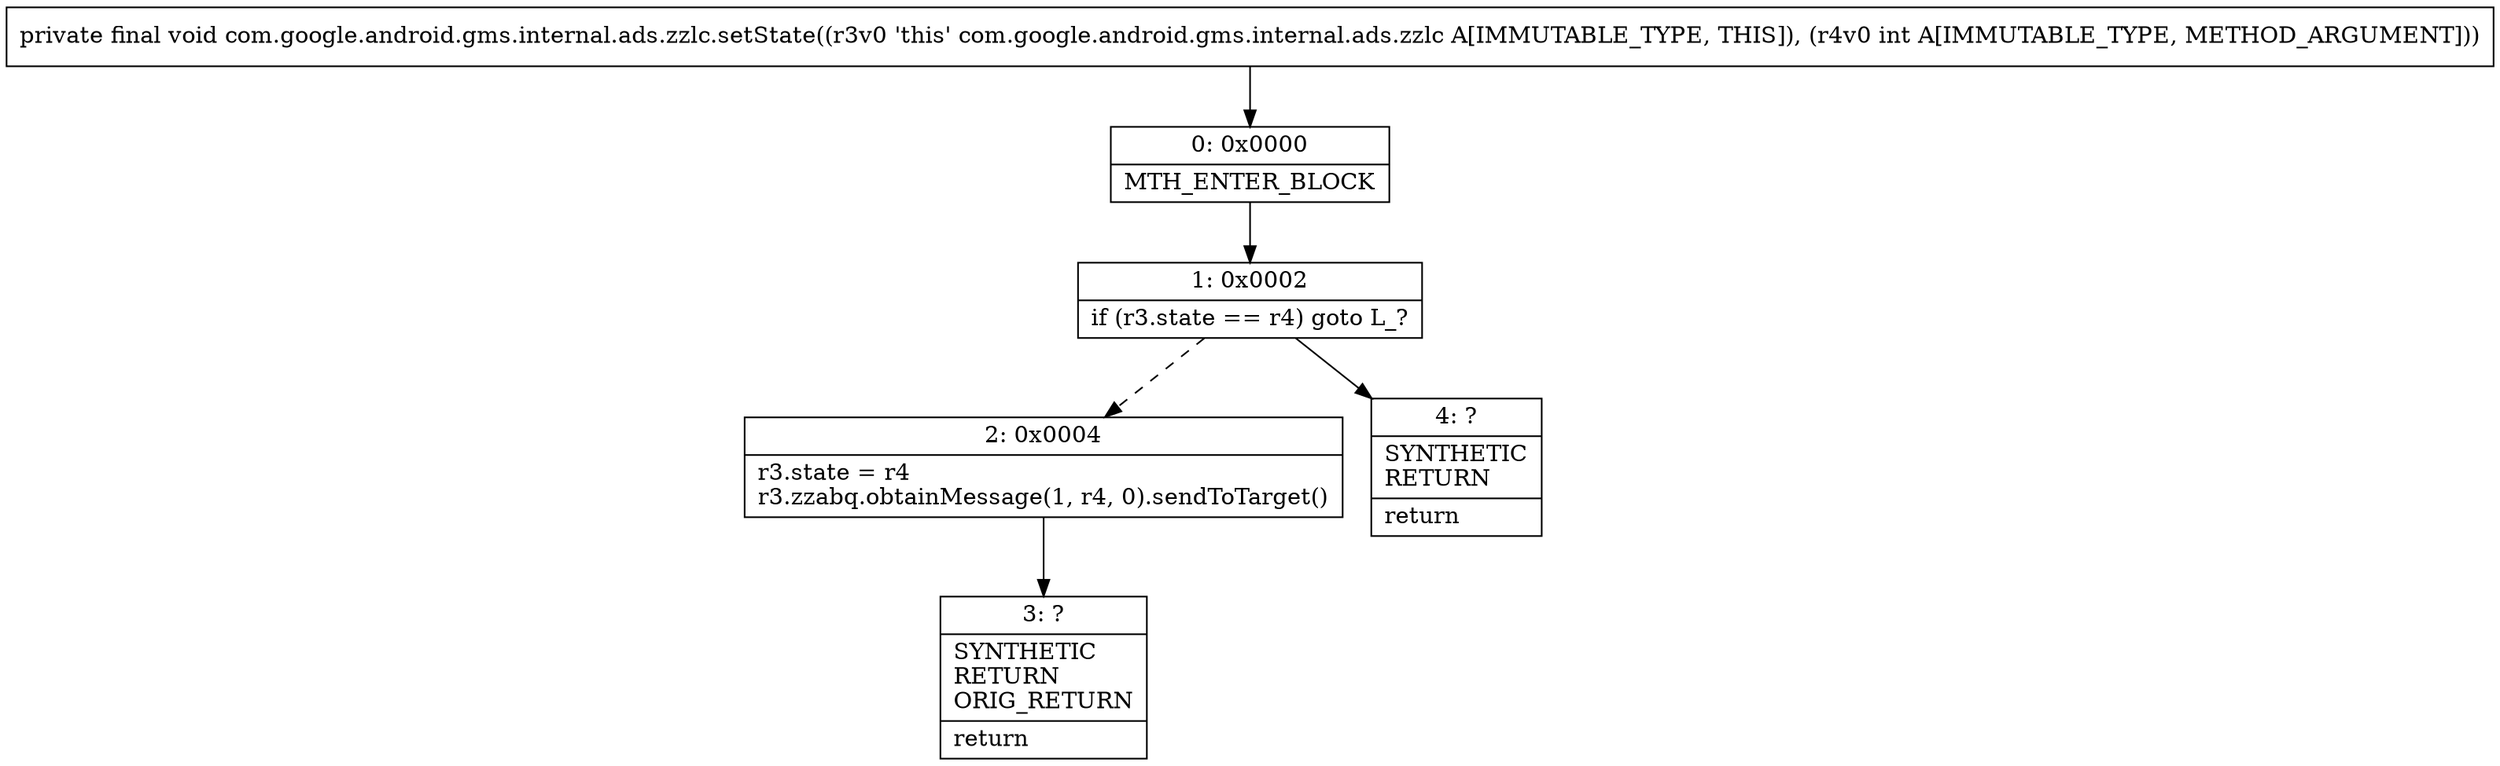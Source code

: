 digraph "CFG forcom.google.android.gms.internal.ads.zzlc.setState(I)V" {
Node_0 [shape=record,label="{0\:\ 0x0000|MTH_ENTER_BLOCK\l}"];
Node_1 [shape=record,label="{1\:\ 0x0002|if (r3.state == r4) goto L_?\l}"];
Node_2 [shape=record,label="{2\:\ 0x0004|r3.state = r4\lr3.zzabq.obtainMessage(1, r4, 0).sendToTarget()\l}"];
Node_3 [shape=record,label="{3\:\ ?|SYNTHETIC\lRETURN\lORIG_RETURN\l|return\l}"];
Node_4 [shape=record,label="{4\:\ ?|SYNTHETIC\lRETURN\l|return\l}"];
MethodNode[shape=record,label="{private final void com.google.android.gms.internal.ads.zzlc.setState((r3v0 'this' com.google.android.gms.internal.ads.zzlc A[IMMUTABLE_TYPE, THIS]), (r4v0 int A[IMMUTABLE_TYPE, METHOD_ARGUMENT])) }"];
MethodNode -> Node_0;
Node_0 -> Node_1;
Node_1 -> Node_2[style=dashed];
Node_1 -> Node_4;
Node_2 -> Node_3;
}

